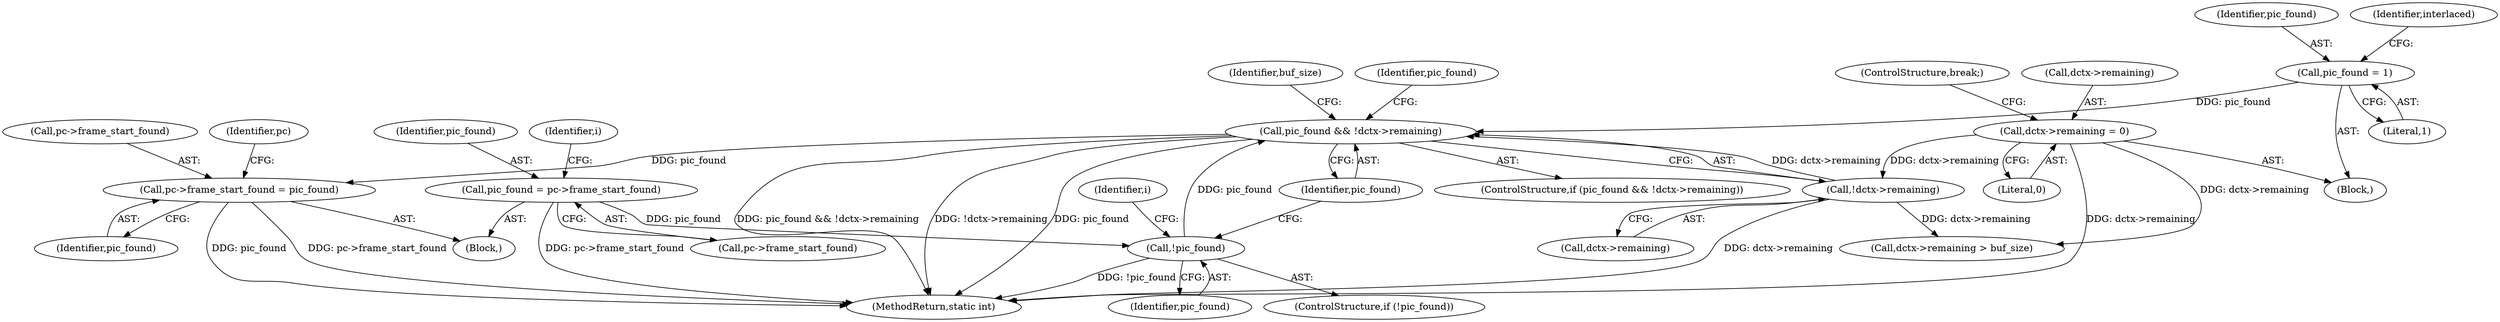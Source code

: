 digraph "0_FFmpeg_31c1c0b46a7021802c3d1d18039fca30dba5a14e@pointer" {
"1000432" [label="(Call,pc->frame_start_found = pic_found)"];
"1000195" [label="(Call,pic_found && !dctx->remaining)"];
"1000168" [label="(Call,pic_found = 1)"];
"1000143" [label="(Call,!pic_found)"];
"1000121" [label="(Call,pic_found = pc->frame_start_found)"];
"1000197" [label="(Call,!dctx->remaining)"];
"1000188" [label="(Call,dctx->remaining = 0)"];
"1000432" [label="(Call,pc->frame_start_found = pic_found)"];
"1000204" [label="(Identifier,buf_size)"];
"1000436" [label="(Identifier,pic_found)"];
"1000433" [label="(Call,pc->frame_start_found)"];
"1000121" [label="(Call,pic_found = pc->frame_start_found)"];
"1000193" [label="(ControlStructure,break;)"];
"1000198" [label="(Call,dctx->remaining)"];
"1000165" [label="(Block,)"];
"1000197" [label="(Call,!dctx->remaining)"];
"1000122" [label="(Identifier,pic_found)"];
"1000189" [label="(Call,dctx->remaining)"];
"1000380" [label="(Call,dctx->remaining > buf_size)"];
"1000192" [label="(Literal,0)"];
"1000195" [label="(Call,pic_found && !dctx->remaining)"];
"1000194" [label="(ControlStructure,if (pic_found && !dctx->remaining))"];
"1000170" [label="(Literal,1)"];
"1000143" [label="(Call,!pic_found)"];
"1000377" [label="(Identifier,pic_found)"];
"1000188" [label="(Call,dctx->remaining = 0)"];
"1000454" [label="(MethodReturn,static int)"];
"1000148" [label="(Identifier,i)"];
"1000106" [label="(Block,)"];
"1000123" [label="(Call,pc->frame_start_found)"];
"1000128" [label="(Identifier,i)"];
"1000439" [label="(Identifier,pc)"];
"1000169" [label="(Identifier,pic_found)"];
"1000172" [label="(Identifier,interlaced)"];
"1000142" [label="(ControlStructure,if (!pic_found))"];
"1000196" [label="(Identifier,pic_found)"];
"1000168" [label="(Call,pic_found = 1)"];
"1000144" [label="(Identifier,pic_found)"];
"1000432" -> "1000106"  [label="AST: "];
"1000432" -> "1000436"  [label="CFG: "];
"1000433" -> "1000432"  [label="AST: "];
"1000436" -> "1000432"  [label="AST: "];
"1000439" -> "1000432"  [label="CFG: "];
"1000432" -> "1000454"  [label="DDG: pic_found"];
"1000432" -> "1000454"  [label="DDG: pc->frame_start_found"];
"1000195" -> "1000432"  [label="DDG: pic_found"];
"1000195" -> "1000194"  [label="AST: "];
"1000195" -> "1000196"  [label="CFG: "];
"1000195" -> "1000197"  [label="CFG: "];
"1000196" -> "1000195"  [label="AST: "];
"1000197" -> "1000195"  [label="AST: "];
"1000204" -> "1000195"  [label="CFG: "];
"1000377" -> "1000195"  [label="CFG: "];
"1000195" -> "1000454"  [label="DDG: pic_found && !dctx->remaining"];
"1000195" -> "1000454"  [label="DDG: !dctx->remaining"];
"1000195" -> "1000454"  [label="DDG: pic_found"];
"1000168" -> "1000195"  [label="DDG: pic_found"];
"1000143" -> "1000195"  [label="DDG: pic_found"];
"1000197" -> "1000195"  [label="DDG: dctx->remaining"];
"1000168" -> "1000165"  [label="AST: "];
"1000168" -> "1000170"  [label="CFG: "];
"1000169" -> "1000168"  [label="AST: "];
"1000170" -> "1000168"  [label="AST: "];
"1000172" -> "1000168"  [label="CFG: "];
"1000143" -> "1000142"  [label="AST: "];
"1000143" -> "1000144"  [label="CFG: "];
"1000144" -> "1000143"  [label="AST: "];
"1000148" -> "1000143"  [label="CFG: "];
"1000196" -> "1000143"  [label="CFG: "];
"1000143" -> "1000454"  [label="DDG: !pic_found"];
"1000121" -> "1000143"  [label="DDG: pic_found"];
"1000121" -> "1000106"  [label="AST: "];
"1000121" -> "1000123"  [label="CFG: "];
"1000122" -> "1000121"  [label="AST: "];
"1000123" -> "1000121"  [label="AST: "];
"1000128" -> "1000121"  [label="CFG: "];
"1000121" -> "1000454"  [label="DDG: pc->frame_start_found"];
"1000197" -> "1000198"  [label="CFG: "];
"1000198" -> "1000197"  [label="AST: "];
"1000197" -> "1000454"  [label="DDG: dctx->remaining"];
"1000188" -> "1000197"  [label="DDG: dctx->remaining"];
"1000197" -> "1000380"  [label="DDG: dctx->remaining"];
"1000188" -> "1000165"  [label="AST: "];
"1000188" -> "1000192"  [label="CFG: "];
"1000189" -> "1000188"  [label="AST: "];
"1000192" -> "1000188"  [label="AST: "];
"1000193" -> "1000188"  [label="CFG: "];
"1000188" -> "1000454"  [label="DDG: dctx->remaining"];
"1000188" -> "1000380"  [label="DDG: dctx->remaining"];
}
